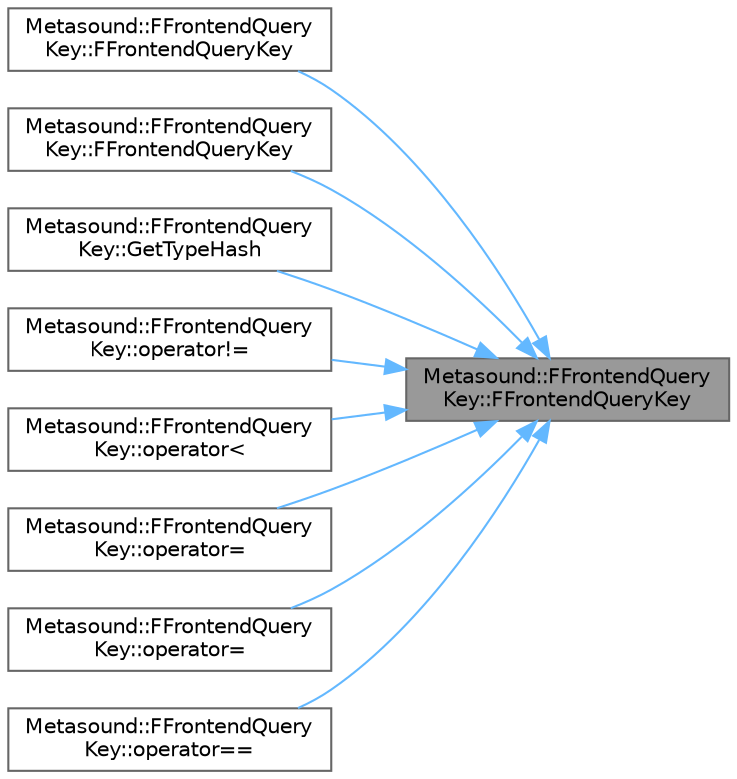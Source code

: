 digraph "Metasound::FFrontendQueryKey::FFrontendQueryKey"
{
 // INTERACTIVE_SVG=YES
 // LATEX_PDF_SIZE
  bgcolor="transparent";
  edge [fontname=Helvetica,fontsize=10,labelfontname=Helvetica,labelfontsize=10];
  node [fontname=Helvetica,fontsize=10,shape=box,height=0.2,width=0.4];
  rankdir="RL";
  Node1 [id="Node000001",label="Metasound::FFrontendQuery\lKey::FFrontendQueryKey",height=0.2,width=0.4,color="gray40", fillcolor="grey60", style="filled", fontcolor="black",tooltip=" "];
  Node1 -> Node2 [id="edge1_Node000001_Node000002",dir="back",color="steelblue1",style="solid",tooltip=" "];
  Node2 [id="Node000002",label="Metasound::FFrontendQuery\lKey::FFrontendQueryKey",height=0.2,width=0.4,color="grey40", fillcolor="white", style="filled",URL="$d9/d34/structMetasound_1_1FFrontendQueryKey.html#a34a742149bfed1c210af1da5f3420f3c",tooltip=" "];
  Node1 -> Node3 [id="edge2_Node000001_Node000003",dir="back",color="steelblue1",style="solid",tooltip=" "];
  Node3 [id="Node000003",label="Metasound::FFrontendQuery\lKey::FFrontendQueryKey",height=0.2,width=0.4,color="grey40", fillcolor="white", style="filled",URL="$d9/d34/structMetasound_1_1FFrontendQueryKey.html#a112847647444cbb404950557dc9a512c",tooltip=" "];
  Node1 -> Node4 [id="edge3_Node000001_Node000004",dir="back",color="steelblue1",style="solid",tooltip=" "];
  Node4 [id="Node000004",label="Metasound::FFrontendQuery\lKey::GetTypeHash",height=0.2,width=0.4,color="grey40", fillcolor="white", style="filled",URL="$d9/d34/structMetasound_1_1FFrontendQueryKey.html#a257be816ed60d4ab802b8c77b5eee08c",tooltip=" "];
  Node1 -> Node5 [id="edge4_Node000001_Node000005",dir="back",color="steelblue1",style="solid",tooltip=" "];
  Node5 [id="Node000005",label="Metasound::FFrontendQuery\lKey::operator!=",height=0.2,width=0.4,color="grey40", fillcolor="white", style="filled",URL="$d9/d34/structMetasound_1_1FFrontendQueryKey.html#a0e094a98fd20ebbd08ffbb5ba3d21311",tooltip=" "];
  Node1 -> Node6 [id="edge5_Node000001_Node000006",dir="back",color="steelblue1",style="solid",tooltip=" "];
  Node6 [id="Node000006",label="Metasound::FFrontendQuery\lKey::operator\<",height=0.2,width=0.4,color="grey40", fillcolor="white", style="filled",URL="$d9/d34/structMetasound_1_1FFrontendQueryKey.html#aead3a3f8cde6c019f1ab829e23421655",tooltip=" "];
  Node1 -> Node7 [id="edge6_Node000001_Node000007",dir="back",color="steelblue1",style="solid",tooltip=" "];
  Node7 [id="Node000007",label="Metasound::FFrontendQuery\lKey::operator=",height=0.2,width=0.4,color="grey40", fillcolor="white", style="filled",URL="$d9/d34/structMetasound_1_1FFrontendQueryKey.html#adac90389f4945e31d4b71a4cd46aa777",tooltip=" "];
  Node1 -> Node8 [id="edge7_Node000001_Node000008",dir="back",color="steelblue1",style="solid",tooltip=" "];
  Node8 [id="Node000008",label="Metasound::FFrontendQuery\lKey::operator=",height=0.2,width=0.4,color="grey40", fillcolor="white", style="filled",URL="$d9/d34/structMetasound_1_1FFrontendQueryKey.html#a9019f009ce1c4a4bd6a4a2eca99de718",tooltip=" "];
  Node1 -> Node9 [id="edge8_Node000001_Node000009",dir="back",color="steelblue1",style="solid",tooltip=" "];
  Node9 [id="Node000009",label="Metasound::FFrontendQuery\lKey::operator==",height=0.2,width=0.4,color="grey40", fillcolor="white", style="filled",URL="$d9/d34/structMetasound_1_1FFrontendQueryKey.html#a9102597f9473c0ee5079cb918369a279",tooltip=" "];
}
